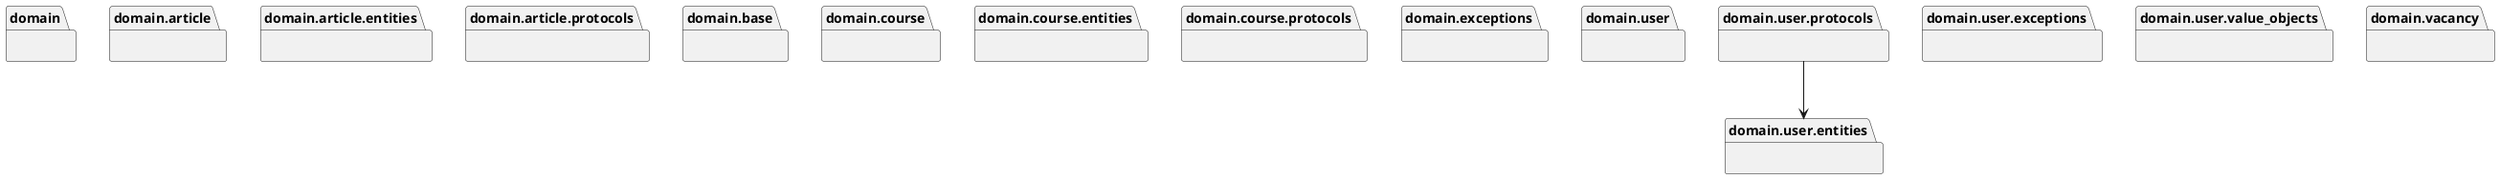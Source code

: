 @startuml packages_yourpackage
set namespaceSeparator none
package "domain" as domain {
}
package "domain.article" as domain.article {
}
package "domain.article.entities" as domain.article.entities {
}
package "domain.article.protocols" as domain.article.protocols {
}
package "domain.base" as domain.base {
}
package "domain.course" as domain.course {
}
package "domain.course.entities" as domain.course.entities {
}
package "domain.course.protocols" as domain.course.protocols {
}
package "domain.exceptions" as domain.exceptions {
}
package "domain.user" as domain.user {
}
package "domain.user.entities" as domain.user.entities {
}
package "domain.user.exceptions" as domain.user.exceptions {
}
package "domain.user.protocols" as domain.user.protocols {
}
package "domain.user.value_objects" as domain.user.value_objects {
}
package "domain.vacancy" as domain.vacancy {
}
domain.user.protocols --> domain.user.entities
@enduml
